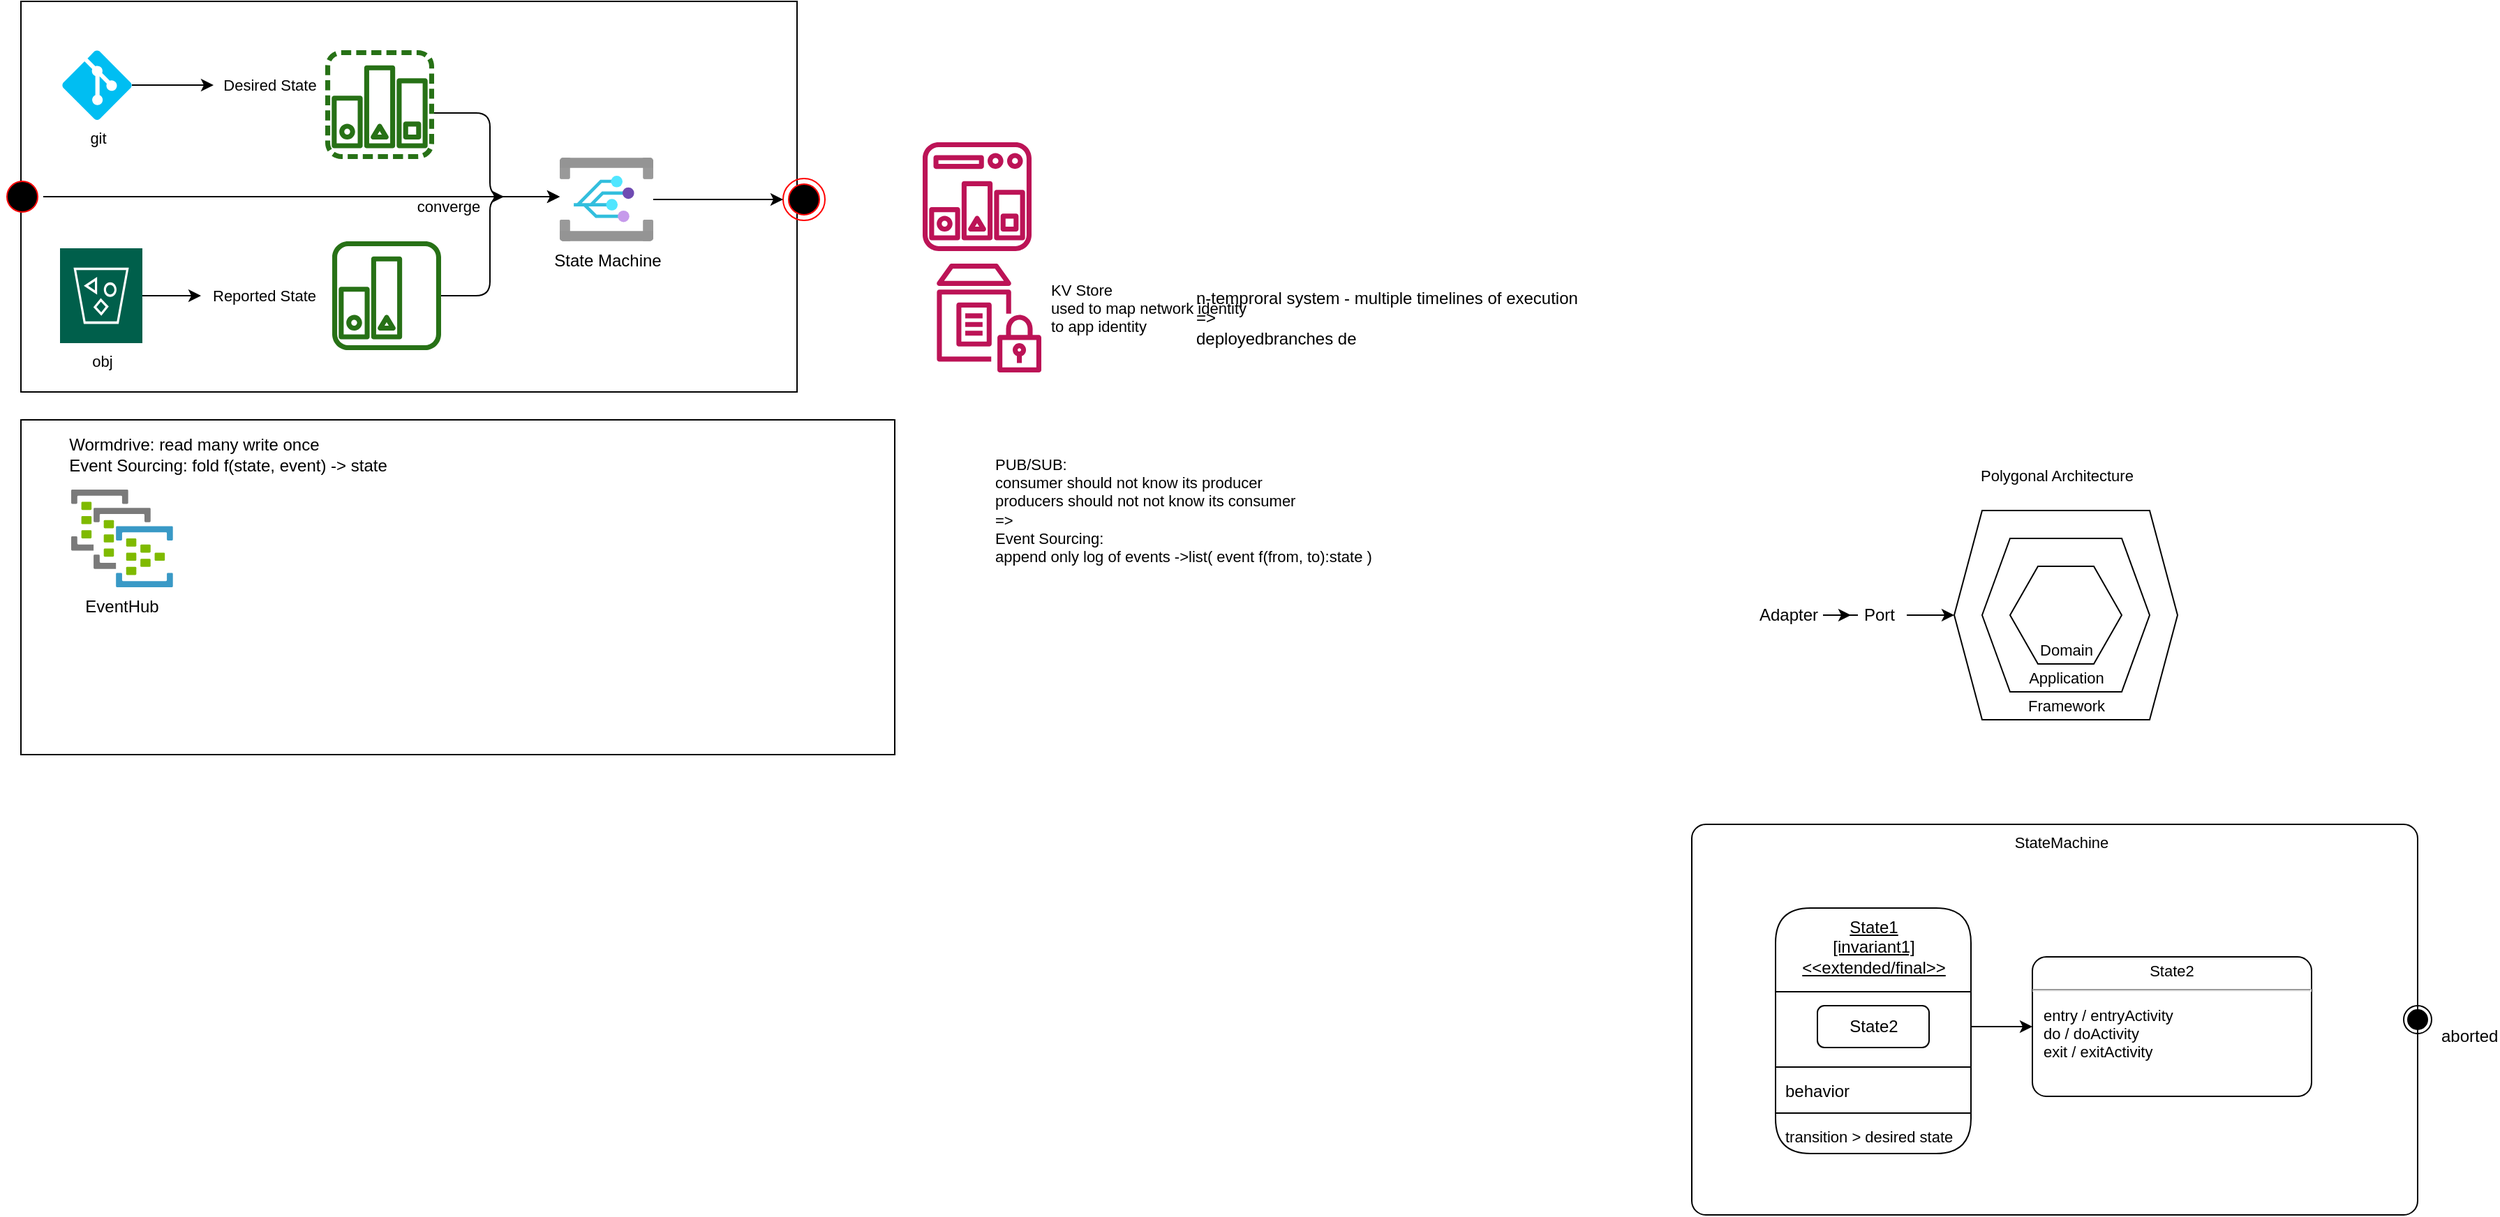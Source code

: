 <mxfile>
    <diagram id="Tri-lsjyiUfbaA3de-jJ" name="Page-1">
        <mxGraphModel dx="581" dy="708" grid="1" gridSize="10" guides="1" tooltips="1" connect="1" arrows="1" fold="1" page="1" pageScale="1" pageWidth="850" pageHeight="1100" math="0" shadow="0">
            <root>
                <mxCell id="0"/>
                <mxCell id="1" parent="0"/>
                <mxCell id="87" value="" style="rounded=0;whiteSpace=wrap;html=1;fontSize=11;align=left;verticalAlign=top;horizontal=1;" parent="1" vertex="1">
                    <mxGeometry x="24" y="650" width="626" height="240" as="geometry"/>
                </mxCell>
                <mxCell id="86" value="" style="rounded=0;whiteSpace=wrap;html=1;fontSize=11;align=left;verticalAlign=top;horizontal=1;" parent="1" vertex="1">
                    <mxGeometry x="24" y="350" width="556" height="280" as="geometry"/>
                </mxCell>
                <mxCell id="56" value="" style="shape=hexagon;perimeter=hexagonPerimeter2;whiteSpace=wrap;html=1;fixedSize=1;" parent="1" vertex="1">
                    <mxGeometry x="1409" y="715" width="160" height="150" as="geometry"/>
                </mxCell>
                <mxCell id="53" value="" style="shape=hexagon;perimeter=hexagonPerimeter2;whiteSpace=wrap;html=1;fixedSize=1;" parent="1" vertex="1">
                    <mxGeometry x="1429" y="735" width="120" height="110" as="geometry"/>
                </mxCell>
                <mxCell id="2" value="" style="shape=hexagon;perimeter=hexagonPerimeter2;whiteSpace=wrap;html=1;fixedSize=1;" parent="1" vertex="1">
                    <mxGeometry x="1449" y="755" width="80" height="70" as="geometry"/>
                </mxCell>
                <mxCell id="60" style="edgeStyle=orthogonalEdgeStyle;rounded=0;orthogonalLoop=1;jettySize=auto;html=1;entryX=0;entryY=0.5;entryDx=0;entryDy=0;fontSize=11;" parent="1" source="3" target="56" edge="1">
                    <mxGeometry relative="1" as="geometry"/>
                </mxCell>
                <mxCell id="3" value="Port" style="text;html=1;align=center;verticalAlign=middle;resizable=0;points=[];autosize=1;strokeColor=none;" parent="1" vertex="1">
                    <mxGeometry x="1335" y="780" width="40" height="20" as="geometry"/>
                </mxCell>
                <mxCell id="59" style="edgeStyle=orthogonalEdgeStyle;rounded=0;orthogonalLoop=1;jettySize=auto;html=1;fontSize=11;" parent="1" source="4" target="3" edge="1">
                    <mxGeometry relative="1" as="geometry"/>
                </mxCell>
                <mxCell id="4" value="Adapter" style="text;html=1;align=center;verticalAlign=middle;resizable=0;points=[];autosize=1;strokeColor=none;" parent="1" vertex="1">
                    <mxGeometry x="1260" y="780" width="60" height="20" as="geometry"/>
                </mxCell>
                <mxCell id="29" value="" style="outlineConnect=0;fontColor=#232F3E;gradientColor=none;fillColor=#BC1356;strokeColor=none;dashed=0;verticalLabelPosition=bottom;verticalAlign=top;align=center;html=1;fontSize=12;fontStyle=0;aspect=fixed;pointerEvents=1;shape=mxgraph.aws4.state_manager;" parent="1" vertex="1">
                    <mxGeometry x="670" y="451" width="78" height="78" as="geometry"/>
                </mxCell>
                <mxCell id="32" value="EventHub" style="aspect=fixed;html=1;points=[];align=center;image;fontSize=12;image=img/lib/mscae/Dedicated_Event_Hub.svg;" parent="1" vertex="1">
                    <mxGeometry x="60.0" y="700" width="72.92" height="70" as="geometry"/>
                </mxCell>
                <mxCell id="33" value="&lt;div style=&quot;text-align: left&quot;&gt;&lt;span&gt;Wormdrive: read many write once&lt;/span&gt;&lt;/div&gt;Event Sourcing: fold f(state, event) -&amp;gt; state" style="text;html=1;align=center;verticalAlign=middle;resizable=0;points=[];autosize=1;strokeColor=none;" parent="1" vertex="1">
                    <mxGeometry x="52" y="660" width="240" height="30" as="geometry"/>
                </mxCell>
                <mxCell id="71" style="edgeStyle=orthogonalEdgeStyle;rounded=1;orthogonalLoop=1;jettySize=auto;html=1;fontSize=11;" parent="1" source="38" target="7" edge="1">
                    <mxGeometry relative="1" as="geometry">
                        <mxPoint x="420" y="450" as="targetPoint"/>
                        <Array as="points">
                            <mxPoint x="360" y="430"/>
                            <mxPoint x="360" y="490"/>
                        </Array>
                    </mxGeometry>
                </mxCell>
                <mxCell id="38" value="" style="outlineConnect=0;fontColor=#232F3E;gradientColor=none;fillColor=#277116;strokeColor=none;dashed=0;verticalLabelPosition=bottom;verticalAlign=top;align=center;html=1;fontSize=12;fontStyle=0;aspect=fixed;pointerEvents=1;shape=mxgraph.aws4.desired_state;" parent="1" vertex="1">
                    <mxGeometry x="242" y="385" width="78" height="78" as="geometry"/>
                </mxCell>
                <mxCell id="39" value="Desired State" style="text;html=1;align=center;verticalAlign=middle;resizable=0;points=[];autosize=1;strokeColor=none;fontSize=11;" parent="1" vertex="1">
                    <mxGeometry x="162" y="400" width="80" height="20" as="geometry"/>
                </mxCell>
                <mxCell id="41" value="PUB/SUB: &lt;br&gt;consumer should not know its producer&amp;nbsp;&lt;br&gt;producers should not not know its consumer&lt;br&gt;=&amp;gt;&lt;br&gt;Event Sourcing:&lt;br&gt;append only log of events -&amp;gt;list( event f(from, to):state )" style="text;html=1;align=left;verticalAlign=middle;resizable=0;points=[];autosize=1;strokeColor=none;fontSize=11;" parent="1" vertex="1">
                    <mxGeometry x="720" y="675" width="290" height="80" as="geometry"/>
                </mxCell>
                <mxCell id="42" value="&lt;font style=&quot;font-size: 12px&quot;&gt;n-temproral system -&amp;nbsp;&lt;span&gt;multiple timelines of execution&lt;br&gt;&lt;/span&gt;=&amp;gt;&lt;br&gt;deployedbranches de&lt;/font&gt;" style="text;html=1;align=left;verticalAlign=middle;resizable=0;points=[];autosize=1;strokeColor=none;fontSize=11;" parent="1" vertex="1">
                    <mxGeometry x="864" y="557" width="290" height="40" as="geometry"/>
                </mxCell>
                <mxCell id="46" value="StateMachine" style="shape=mxgraph.sysml.stateMachine;verticalAlign=top;whiteSpace=wrap;align=center;fontSize=11;" parent="1" vertex="1">
                    <mxGeometry x="1221" y="940" width="530" height="280" as="geometry"/>
                </mxCell>
                <mxCell id="47" value="aborted" style="resizable=0;html=1;verticalAlign=top;align=left;labelBackgroundColor=none;spacingLeft=5;spacingTop=-2;" parent="46" connectable="0" vertex="1">
                    <mxGeometry x="530" y="140" as="geometry"/>
                </mxCell>
                <mxCell id="15" value="State1&lt;br&gt;[invariant1]&lt;br&gt;&amp;lt;&amp;lt;extended/final&amp;gt;&amp;gt;" style="swimlane;fontStyle=4;align=center;verticalAlign=top;childLayout=stackLayout;horizontal=1;startSize=60;horizontalStack=0;resizeParent=1;resizeParentMax=0;resizeLast=0;collapsible=0;marginBottom=0;html=1;rounded=1;absoluteArcSize=1;arcSize=50;" parent="46" vertex="1">
                    <mxGeometry x="60" y="60" width="140" height="176" as="geometry"/>
                </mxCell>
                <mxCell id="16" value="" style="fillColor=none;strokeColor=none;container=1;collapsible=0;" parent="15" vertex="1">
                    <mxGeometry y="60" width="140" height="50" as="geometry"/>
                </mxCell>
                <mxCell id="17" value="State2" style="html=1;align=center;verticalAlign=middle;rounded=1;absoluteArcSize=1;arcSize=10;" parent="16" vertex="1">
                    <mxGeometry x="30" y="10" width="80" height="30" as="geometry"/>
                </mxCell>
                <mxCell id="18" value="" style="line;strokeWidth=1;fillColor=none;align=left;verticalAlign=middle;spacingTop=-1;spacingLeft=3;spacingRight=3;rotatable=0;labelPosition=right;points=[];portConstraint=eastwest;" parent="15" vertex="1">
                    <mxGeometry y="110" width="140" height="8" as="geometry"/>
                </mxCell>
                <mxCell id="19" value="behavior" style="fillColor=none;strokeColor=none;align=left;verticalAlign=middle;spacingLeft=5;" parent="15" vertex="1">
                    <mxGeometry y="118" width="140" height="25" as="geometry"/>
                </mxCell>
                <mxCell id="20" value="" style="line;strokeWidth=1;fillColor=none;align=left;verticalAlign=middle;spacingTop=-1;spacingLeft=3;spacingRight=3;rotatable=0;labelPosition=right;points=[];portConstraint=eastwest;" parent="15" vertex="1">
                    <mxGeometry y="143" width="140" height="8" as="geometry"/>
                </mxCell>
                <mxCell id="21" value="transition &gt; desired state" style="fillColor=none;strokeColor=none;align=left;verticalAlign=middle;spacingLeft=5;fontSize=11;" parent="15" vertex="1">
                    <mxGeometry y="151" width="140" height="25" as="geometry"/>
                </mxCell>
                <mxCell id="48" value="&lt;p style=&quot;margin:0px;margin-top:4px;text-align:center;&quot;&gt;State2&lt;hr/&gt;&lt;/p&gt;&lt;p style=&quot;margin:0px;margin-left:8px;text-align:left;&quot;&gt;entry / entryActivity&lt;br/&gt;do / doActivity&lt;br/&gt;exit / exitActivity&lt;/p&gt;" style="shape=mxgraph.sysml.simpleState;html=1;overflow=fill;whiteSpace=wrap;align=center;fontSize=11;" parent="46" vertex="1">
                    <mxGeometry x="244" y="95" width="200" height="100" as="geometry"/>
                </mxCell>
                <mxCell id="49" style="edgeStyle=orthogonalEdgeStyle;rounded=0;orthogonalLoop=1;jettySize=auto;html=1;fontSize=11;" parent="46" source="16" target="48" edge="1">
                    <mxGeometry relative="1" as="geometry"/>
                </mxCell>
                <mxCell id="52" value="Polygonal Architecture" style="text;html=1;align=left;verticalAlign=middle;resizable=0;points=[];autosize=1;strokeColor=none;fontSize=11;" parent="1" vertex="1">
                    <mxGeometry x="1426" y="680" width="120" height="20" as="geometry"/>
                </mxCell>
                <mxCell id="54" value="Application" style="text;html=1;align=center;verticalAlign=middle;resizable=0;points=[];autosize=1;strokeColor=none;fontSize=11;" parent="1" vertex="1">
                    <mxGeometry x="1454" y="825" width="70" height="20" as="geometry"/>
                </mxCell>
                <mxCell id="55" value="Framework" style="text;html=1;align=center;verticalAlign=middle;resizable=0;points=[];autosize=1;strokeColor=none;fontSize=11;" parent="1" vertex="1">
                    <mxGeometry x="1454" y="845" width="70" height="20" as="geometry"/>
                </mxCell>
                <mxCell id="57" value="Domain" style="text;html=1;align=center;verticalAlign=middle;resizable=0;points=[];autosize=1;strokeColor=none;fontSize=11;" parent="1" vertex="1">
                    <mxGeometry x="1464" y="805" width="50" height="20" as="geometry"/>
                </mxCell>
                <mxCell id="66" value="converge" style="text;html=1;align=center;verticalAlign=middle;resizable=0;points=[];autosize=1;strokeColor=none;fontSize=11;" parent="1" vertex="1">
                    <mxGeometry x="300" y="487" width="60" height="20" as="geometry"/>
                </mxCell>
                <mxCell id="70" value="" style="group" parent="1" vertex="1" connectable="0">
                    <mxGeometry x="153" y="522" width="172" height="78" as="geometry"/>
                </mxCell>
                <mxCell id="37" value="" style="outlineConnect=0;fontColor=#232F3E;gradientColor=none;fillColor=#277116;strokeColor=none;dashed=0;verticalLabelPosition=bottom;verticalAlign=top;align=center;html=1;fontSize=12;fontStyle=0;aspect=fixed;pointerEvents=1;shape=mxgraph.aws4.reported_state;" parent="70" vertex="1">
                    <mxGeometry x="94" width="78" height="78" as="geometry"/>
                </mxCell>
                <mxCell id="40" value="Reported State" style="text;html=1;align=center;verticalAlign=middle;resizable=0;points=[];autosize=1;strokeColor=none;fontSize=11;" parent="70" vertex="1">
                    <mxGeometry y="29" width="90" height="20" as="geometry"/>
                </mxCell>
                <mxCell id="72" style="edgeStyle=orthogonalEdgeStyle;rounded=1;orthogonalLoop=1;jettySize=auto;html=1;fontSize=11;" parent="1" source="37" target="7" edge="1">
                    <mxGeometry relative="1" as="geometry">
                        <mxPoint x="435" y="465" as="targetPoint"/>
                        <Array as="points">
                            <mxPoint x="360" y="561"/>
                            <mxPoint x="360" y="490"/>
                        </Array>
                    </mxGeometry>
                </mxCell>
                <mxCell id="9" value="" style="ellipse;html=1;shape=endState;fillColor=#000000;strokeColor=#ff0000;" parent="1" vertex="1">
                    <mxGeometry x="570" y="477" width="30" height="30" as="geometry"/>
                </mxCell>
                <mxCell id="14" value="" style="edgeStyle=orthogonalEdgeStyle;rounded=0;orthogonalLoop=1;jettySize=auto;html=1;" parent="1" source="7" target="9" edge="1">
                    <mxGeometry relative="1" as="geometry"/>
                </mxCell>
                <mxCell id="80" style="edgeStyle=orthogonalEdgeStyle;rounded=1;orthogonalLoop=1;jettySize=auto;html=1;fontSize=11;" parent="1" source="79" target="39" edge="1">
                    <mxGeometry relative="1" as="geometry"/>
                </mxCell>
                <mxCell id="79" value="git" style="verticalLabelPosition=bottom;html=1;verticalAlign=top;align=center;strokeColor=none;fillColor=#00BEF2;shape=mxgraph.azure.git_repository;fontSize=11;" parent="1" vertex="1">
                    <mxGeometry x="53.5" y="385" width="50" height="50" as="geometry"/>
                </mxCell>
                <mxCell id="7" value="State Machine" style="aspect=fixed;html=1;points=[];align=center;image;fontSize=12;image=img/lib/azure2/integration/Event_Grid_Domains.svg;" parent="1" vertex="1">
                    <mxGeometry x="410" y="462" width="67" height="60" as="geometry"/>
                </mxCell>
                <mxCell id="82" value="" style="outlineConnect=0;fontColor=#232F3E;gradientColor=none;fillColor=#BC1356;strokeColor=none;dashed=0;verticalLabelPosition=bottom;verticalAlign=top;align=center;html=1;fontSize=12;fontStyle=0;aspect=fixed;pointerEvents=1;shape=mxgraph.aws4.parameter_store;" parent="1" vertex="1">
                    <mxGeometry x="680" y="538" width="75" height="78" as="geometry"/>
                </mxCell>
                <mxCell id="83" value="KV Store&lt;br&gt;used to map network identity&lt;br&gt;to app identity" style="text;html=1;align=left;verticalAlign=middle;resizable=0;points=[];autosize=1;strokeColor=none;fontSize=11;" parent="1" vertex="1">
                    <mxGeometry x="760" y="550" width="160" height="40" as="geometry"/>
                </mxCell>
                <mxCell id="90" style="edgeStyle=orthogonalEdgeStyle;rounded=1;orthogonalLoop=1;jettySize=auto;html=1;fontSize=11;" parent="1" source="89" target="40" edge="1">
                    <mxGeometry relative="1" as="geometry"/>
                </mxCell>
                <mxCell id="89" value="obj" style="pointerEvents=1;shadow=0;dashed=0;html=1;strokeColor=none;fillColor=#005F4B;labelPosition=center;verticalLabelPosition=bottom;verticalAlign=top;align=center;outlineConnect=0;shape=mxgraph.veeam2.s3_compatible;fontSize=11;" parent="1" vertex="1">
                    <mxGeometry x="52" y="527" width="59" height="68" as="geometry"/>
                </mxCell>
                <mxCell id="93" style="edgeStyle=orthogonalEdgeStyle;rounded=1;orthogonalLoop=1;jettySize=auto;html=1;fontSize=11;" parent="1" source="91" edge="1">
                    <mxGeometry relative="1" as="geometry">
                        <mxPoint x="370" y="490" as="targetPoint"/>
                    </mxGeometry>
                </mxCell>
                <mxCell id="91" value="" style="ellipse;html=1;shape=startState;fillColor=#000000;strokeColor=#ff0000;" parent="1" vertex="1">
                    <mxGeometry x="10" y="475" width="30" height="30" as="geometry"/>
                </mxCell>
            </root>
        </mxGraphModel>
    </diagram>
</mxfile>